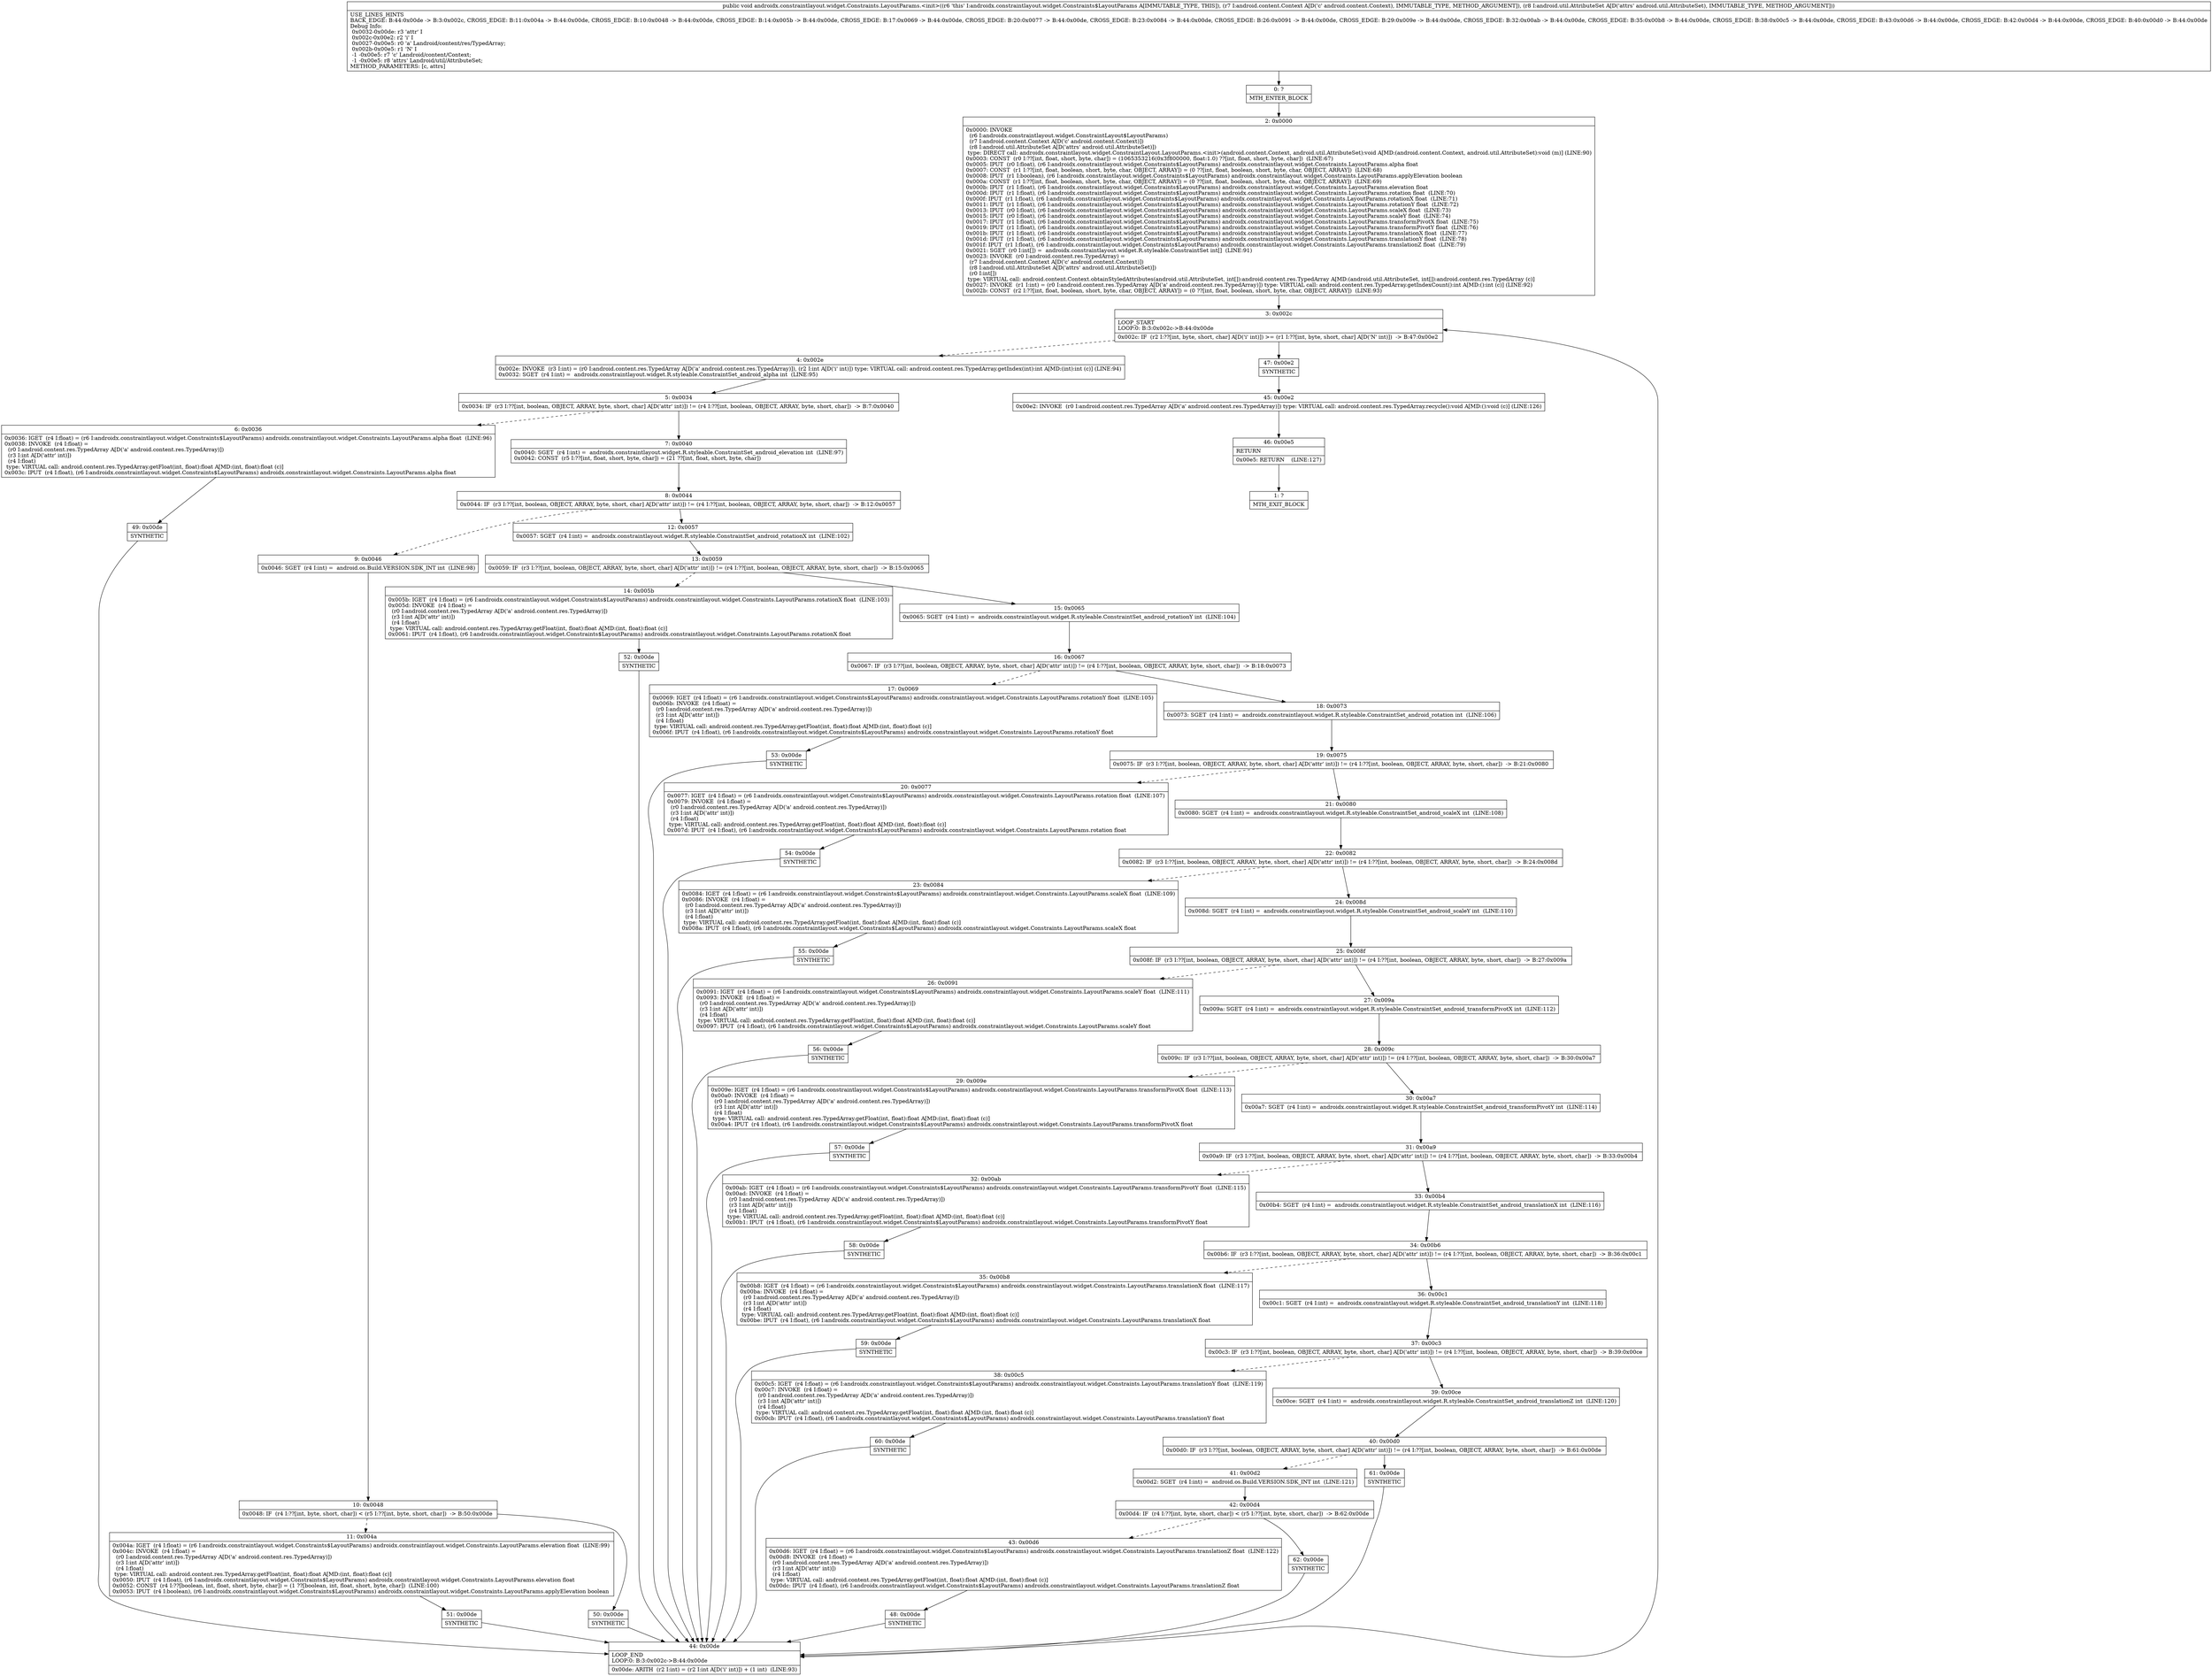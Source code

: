 digraph "CFG forandroidx.constraintlayout.widget.Constraints.LayoutParams.\<init\>(Landroid\/content\/Context;Landroid\/util\/AttributeSet;)V" {
Node_0 [shape=record,label="{0\:\ ?|MTH_ENTER_BLOCK\l}"];
Node_2 [shape=record,label="{2\:\ 0x0000|0x0000: INVOKE  \l  (r6 I:androidx.constraintlayout.widget.ConstraintLayout$LayoutParams)\l  (r7 I:android.content.Context A[D('c' android.content.Context)])\l  (r8 I:android.util.AttributeSet A[D('attrs' android.util.AttributeSet)])\l type: DIRECT call: androidx.constraintlayout.widget.ConstraintLayout.LayoutParams.\<init\>(android.content.Context, android.util.AttributeSet):void A[MD:(android.content.Context, android.util.AttributeSet):void (m)] (LINE:90)\l0x0003: CONST  (r0 I:??[int, float, short, byte, char]) = (1065353216(0x3f800000, float:1.0) ??[int, float, short, byte, char])  (LINE:67)\l0x0005: IPUT  (r0 I:float), (r6 I:androidx.constraintlayout.widget.Constraints$LayoutParams) androidx.constraintlayout.widget.Constraints.LayoutParams.alpha float \l0x0007: CONST  (r1 I:??[int, float, boolean, short, byte, char, OBJECT, ARRAY]) = (0 ??[int, float, boolean, short, byte, char, OBJECT, ARRAY])  (LINE:68)\l0x0008: IPUT  (r1 I:boolean), (r6 I:androidx.constraintlayout.widget.Constraints$LayoutParams) androidx.constraintlayout.widget.Constraints.LayoutParams.applyElevation boolean \l0x000a: CONST  (r1 I:??[int, float, boolean, short, byte, char, OBJECT, ARRAY]) = (0 ??[int, float, boolean, short, byte, char, OBJECT, ARRAY])  (LINE:69)\l0x000b: IPUT  (r1 I:float), (r6 I:androidx.constraintlayout.widget.Constraints$LayoutParams) androidx.constraintlayout.widget.Constraints.LayoutParams.elevation float \l0x000d: IPUT  (r1 I:float), (r6 I:androidx.constraintlayout.widget.Constraints$LayoutParams) androidx.constraintlayout.widget.Constraints.LayoutParams.rotation float  (LINE:70)\l0x000f: IPUT  (r1 I:float), (r6 I:androidx.constraintlayout.widget.Constraints$LayoutParams) androidx.constraintlayout.widget.Constraints.LayoutParams.rotationX float  (LINE:71)\l0x0011: IPUT  (r1 I:float), (r6 I:androidx.constraintlayout.widget.Constraints$LayoutParams) androidx.constraintlayout.widget.Constraints.LayoutParams.rotationY float  (LINE:72)\l0x0013: IPUT  (r0 I:float), (r6 I:androidx.constraintlayout.widget.Constraints$LayoutParams) androidx.constraintlayout.widget.Constraints.LayoutParams.scaleX float  (LINE:73)\l0x0015: IPUT  (r0 I:float), (r6 I:androidx.constraintlayout.widget.Constraints$LayoutParams) androidx.constraintlayout.widget.Constraints.LayoutParams.scaleY float  (LINE:74)\l0x0017: IPUT  (r1 I:float), (r6 I:androidx.constraintlayout.widget.Constraints$LayoutParams) androidx.constraintlayout.widget.Constraints.LayoutParams.transformPivotX float  (LINE:75)\l0x0019: IPUT  (r1 I:float), (r6 I:androidx.constraintlayout.widget.Constraints$LayoutParams) androidx.constraintlayout.widget.Constraints.LayoutParams.transformPivotY float  (LINE:76)\l0x001b: IPUT  (r1 I:float), (r6 I:androidx.constraintlayout.widget.Constraints$LayoutParams) androidx.constraintlayout.widget.Constraints.LayoutParams.translationX float  (LINE:77)\l0x001d: IPUT  (r1 I:float), (r6 I:androidx.constraintlayout.widget.Constraints$LayoutParams) androidx.constraintlayout.widget.Constraints.LayoutParams.translationY float  (LINE:78)\l0x001f: IPUT  (r1 I:float), (r6 I:androidx.constraintlayout.widget.Constraints$LayoutParams) androidx.constraintlayout.widget.Constraints.LayoutParams.translationZ float  (LINE:79)\l0x0021: SGET  (r0 I:int[]) =  androidx.constraintlayout.widget.R.styleable.ConstraintSet int[]  (LINE:91)\l0x0023: INVOKE  (r0 I:android.content.res.TypedArray) = \l  (r7 I:android.content.Context A[D('c' android.content.Context)])\l  (r8 I:android.util.AttributeSet A[D('attrs' android.util.AttributeSet)])\l  (r0 I:int[])\l type: VIRTUAL call: android.content.Context.obtainStyledAttributes(android.util.AttributeSet, int[]):android.content.res.TypedArray A[MD:(android.util.AttributeSet, int[]):android.content.res.TypedArray (c)]\l0x0027: INVOKE  (r1 I:int) = (r0 I:android.content.res.TypedArray A[D('a' android.content.res.TypedArray)]) type: VIRTUAL call: android.content.res.TypedArray.getIndexCount():int A[MD:():int (c)] (LINE:92)\l0x002b: CONST  (r2 I:??[int, float, boolean, short, byte, char, OBJECT, ARRAY]) = (0 ??[int, float, boolean, short, byte, char, OBJECT, ARRAY])  (LINE:93)\l}"];
Node_3 [shape=record,label="{3\:\ 0x002c|LOOP_START\lLOOP:0: B:3:0x002c\-\>B:44:0x00de\l|0x002c: IF  (r2 I:??[int, byte, short, char] A[D('i' int)]) \>= (r1 I:??[int, byte, short, char] A[D('N' int)])  \-\> B:47:0x00e2 \l}"];
Node_4 [shape=record,label="{4\:\ 0x002e|0x002e: INVOKE  (r3 I:int) = (r0 I:android.content.res.TypedArray A[D('a' android.content.res.TypedArray)]), (r2 I:int A[D('i' int)]) type: VIRTUAL call: android.content.res.TypedArray.getIndex(int):int A[MD:(int):int (c)] (LINE:94)\l0x0032: SGET  (r4 I:int) =  androidx.constraintlayout.widget.R.styleable.ConstraintSet_android_alpha int  (LINE:95)\l}"];
Node_5 [shape=record,label="{5\:\ 0x0034|0x0034: IF  (r3 I:??[int, boolean, OBJECT, ARRAY, byte, short, char] A[D('attr' int)]) != (r4 I:??[int, boolean, OBJECT, ARRAY, byte, short, char])  \-\> B:7:0x0040 \l}"];
Node_6 [shape=record,label="{6\:\ 0x0036|0x0036: IGET  (r4 I:float) = (r6 I:androidx.constraintlayout.widget.Constraints$LayoutParams) androidx.constraintlayout.widget.Constraints.LayoutParams.alpha float  (LINE:96)\l0x0038: INVOKE  (r4 I:float) = \l  (r0 I:android.content.res.TypedArray A[D('a' android.content.res.TypedArray)])\l  (r3 I:int A[D('attr' int)])\l  (r4 I:float)\l type: VIRTUAL call: android.content.res.TypedArray.getFloat(int, float):float A[MD:(int, float):float (c)]\l0x003c: IPUT  (r4 I:float), (r6 I:androidx.constraintlayout.widget.Constraints$LayoutParams) androidx.constraintlayout.widget.Constraints.LayoutParams.alpha float \l}"];
Node_49 [shape=record,label="{49\:\ 0x00de|SYNTHETIC\l}"];
Node_44 [shape=record,label="{44\:\ 0x00de|LOOP_END\lLOOP:0: B:3:0x002c\-\>B:44:0x00de\l|0x00de: ARITH  (r2 I:int) = (r2 I:int A[D('i' int)]) + (1 int)  (LINE:93)\l}"];
Node_7 [shape=record,label="{7\:\ 0x0040|0x0040: SGET  (r4 I:int) =  androidx.constraintlayout.widget.R.styleable.ConstraintSet_android_elevation int  (LINE:97)\l0x0042: CONST  (r5 I:??[int, float, short, byte, char]) = (21 ??[int, float, short, byte, char]) \l}"];
Node_8 [shape=record,label="{8\:\ 0x0044|0x0044: IF  (r3 I:??[int, boolean, OBJECT, ARRAY, byte, short, char] A[D('attr' int)]) != (r4 I:??[int, boolean, OBJECT, ARRAY, byte, short, char])  \-\> B:12:0x0057 \l}"];
Node_9 [shape=record,label="{9\:\ 0x0046|0x0046: SGET  (r4 I:int) =  android.os.Build.VERSION.SDK_INT int  (LINE:98)\l}"];
Node_10 [shape=record,label="{10\:\ 0x0048|0x0048: IF  (r4 I:??[int, byte, short, char]) \< (r5 I:??[int, byte, short, char])  \-\> B:50:0x00de \l}"];
Node_11 [shape=record,label="{11\:\ 0x004a|0x004a: IGET  (r4 I:float) = (r6 I:androidx.constraintlayout.widget.Constraints$LayoutParams) androidx.constraintlayout.widget.Constraints.LayoutParams.elevation float  (LINE:99)\l0x004c: INVOKE  (r4 I:float) = \l  (r0 I:android.content.res.TypedArray A[D('a' android.content.res.TypedArray)])\l  (r3 I:int A[D('attr' int)])\l  (r4 I:float)\l type: VIRTUAL call: android.content.res.TypedArray.getFloat(int, float):float A[MD:(int, float):float (c)]\l0x0050: IPUT  (r4 I:float), (r6 I:androidx.constraintlayout.widget.Constraints$LayoutParams) androidx.constraintlayout.widget.Constraints.LayoutParams.elevation float \l0x0052: CONST  (r4 I:??[boolean, int, float, short, byte, char]) = (1 ??[boolean, int, float, short, byte, char])  (LINE:100)\l0x0053: IPUT  (r4 I:boolean), (r6 I:androidx.constraintlayout.widget.Constraints$LayoutParams) androidx.constraintlayout.widget.Constraints.LayoutParams.applyElevation boolean \l}"];
Node_51 [shape=record,label="{51\:\ 0x00de|SYNTHETIC\l}"];
Node_50 [shape=record,label="{50\:\ 0x00de|SYNTHETIC\l}"];
Node_12 [shape=record,label="{12\:\ 0x0057|0x0057: SGET  (r4 I:int) =  androidx.constraintlayout.widget.R.styleable.ConstraintSet_android_rotationX int  (LINE:102)\l}"];
Node_13 [shape=record,label="{13\:\ 0x0059|0x0059: IF  (r3 I:??[int, boolean, OBJECT, ARRAY, byte, short, char] A[D('attr' int)]) != (r4 I:??[int, boolean, OBJECT, ARRAY, byte, short, char])  \-\> B:15:0x0065 \l}"];
Node_14 [shape=record,label="{14\:\ 0x005b|0x005b: IGET  (r4 I:float) = (r6 I:androidx.constraintlayout.widget.Constraints$LayoutParams) androidx.constraintlayout.widget.Constraints.LayoutParams.rotationX float  (LINE:103)\l0x005d: INVOKE  (r4 I:float) = \l  (r0 I:android.content.res.TypedArray A[D('a' android.content.res.TypedArray)])\l  (r3 I:int A[D('attr' int)])\l  (r4 I:float)\l type: VIRTUAL call: android.content.res.TypedArray.getFloat(int, float):float A[MD:(int, float):float (c)]\l0x0061: IPUT  (r4 I:float), (r6 I:androidx.constraintlayout.widget.Constraints$LayoutParams) androidx.constraintlayout.widget.Constraints.LayoutParams.rotationX float \l}"];
Node_52 [shape=record,label="{52\:\ 0x00de|SYNTHETIC\l}"];
Node_15 [shape=record,label="{15\:\ 0x0065|0x0065: SGET  (r4 I:int) =  androidx.constraintlayout.widget.R.styleable.ConstraintSet_android_rotationY int  (LINE:104)\l}"];
Node_16 [shape=record,label="{16\:\ 0x0067|0x0067: IF  (r3 I:??[int, boolean, OBJECT, ARRAY, byte, short, char] A[D('attr' int)]) != (r4 I:??[int, boolean, OBJECT, ARRAY, byte, short, char])  \-\> B:18:0x0073 \l}"];
Node_17 [shape=record,label="{17\:\ 0x0069|0x0069: IGET  (r4 I:float) = (r6 I:androidx.constraintlayout.widget.Constraints$LayoutParams) androidx.constraintlayout.widget.Constraints.LayoutParams.rotationY float  (LINE:105)\l0x006b: INVOKE  (r4 I:float) = \l  (r0 I:android.content.res.TypedArray A[D('a' android.content.res.TypedArray)])\l  (r3 I:int A[D('attr' int)])\l  (r4 I:float)\l type: VIRTUAL call: android.content.res.TypedArray.getFloat(int, float):float A[MD:(int, float):float (c)]\l0x006f: IPUT  (r4 I:float), (r6 I:androidx.constraintlayout.widget.Constraints$LayoutParams) androidx.constraintlayout.widget.Constraints.LayoutParams.rotationY float \l}"];
Node_53 [shape=record,label="{53\:\ 0x00de|SYNTHETIC\l}"];
Node_18 [shape=record,label="{18\:\ 0x0073|0x0073: SGET  (r4 I:int) =  androidx.constraintlayout.widget.R.styleable.ConstraintSet_android_rotation int  (LINE:106)\l}"];
Node_19 [shape=record,label="{19\:\ 0x0075|0x0075: IF  (r3 I:??[int, boolean, OBJECT, ARRAY, byte, short, char] A[D('attr' int)]) != (r4 I:??[int, boolean, OBJECT, ARRAY, byte, short, char])  \-\> B:21:0x0080 \l}"];
Node_20 [shape=record,label="{20\:\ 0x0077|0x0077: IGET  (r4 I:float) = (r6 I:androidx.constraintlayout.widget.Constraints$LayoutParams) androidx.constraintlayout.widget.Constraints.LayoutParams.rotation float  (LINE:107)\l0x0079: INVOKE  (r4 I:float) = \l  (r0 I:android.content.res.TypedArray A[D('a' android.content.res.TypedArray)])\l  (r3 I:int A[D('attr' int)])\l  (r4 I:float)\l type: VIRTUAL call: android.content.res.TypedArray.getFloat(int, float):float A[MD:(int, float):float (c)]\l0x007d: IPUT  (r4 I:float), (r6 I:androidx.constraintlayout.widget.Constraints$LayoutParams) androidx.constraintlayout.widget.Constraints.LayoutParams.rotation float \l}"];
Node_54 [shape=record,label="{54\:\ 0x00de|SYNTHETIC\l}"];
Node_21 [shape=record,label="{21\:\ 0x0080|0x0080: SGET  (r4 I:int) =  androidx.constraintlayout.widget.R.styleable.ConstraintSet_android_scaleX int  (LINE:108)\l}"];
Node_22 [shape=record,label="{22\:\ 0x0082|0x0082: IF  (r3 I:??[int, boolean, OBJECT, ARRAY, byte, short, char] A[D('attr' int)]) != (r4 I:??[int, boolean, OBJECT, ARRAY, byte, short, char])  \-\> B:24:0x008d \l}"];
Node_23 [shape=record,label="{23\:\ 0x0084|0x0084: IGET  (r4 I:float) = (r6 I:androidx.constraintlayout.widget.Constraints$LayoutParams) androidx.constraintlayout.widget.Constraints.LayoutParams.scaleX float  (LINE:109)\l0x0086: INVOKE  (r4 I:float) = \l  (r0 I:android.content.res.TypedArray A[D('a' android.content.res.TypedArray)])\l  (r3 I:int A[D('attr' int)])\l  (r4 I:float)\l type: VIRTUAL call: android.content.res.TypedArray.getFloat(int, float):float A[MD:(int, float):float (c)]\l0x008a: IPUT  (r4 I:float), (r6 I:androidx.constraintlayout.widget.Constraints$LayoutParams) androidx.constraintlayout.widget.Constraints.LayoutParams.scaleX float \l}"];
Node_55 [shape=record,label="{55\:\ 0x00de|SYNTHETIC\l}"];
Node_24 [shape=record,label="{24\:\ 0x008d|0x008d: SGET  (r4 I:int) =  androidx.constraintlayout.widget.R.styleable.ConstraintSet_android_scaleY int  (LINE:110)\l}"];
Node_25 [shape=record,label="{25\:\ 0x008f|0x008f: IF  (r3 I:??[int, boolean, OBJECT, ARRAY, byte, short, char] A[D('attr' int)]) != (r4 I:??[int, boolean, OBJECT, ARRAY, byte, short, char])  \-\> B:27:0x009a \l}"];
Node_26 [shape=record,label="{26\:\ 0x0091|0x0091: IGET  (r4 I:float) = (r6 I:androidx.constraintlayout.widget.Constraints$LayoutParams) androidx.constraintlayout.widget.Constraints.LayoutParams.scaleY float  (LINE:111)\l0x0093: INVOKE  (r4 I:float) = \l  (r0 I:android.content.res.TypedArray A[D('a' android.content.res.TypedArray)])\l  (r3 I:int A[D('attr' int)])\l  (r4 I:float)\l type: VIRTUAL call: android.content.res.TypedArray.getFloat(int, float):float A[MD:(int, float):float (c)]\l0x0097: IPUT  (r4 I:float), (r6 I:androidx.constraintlayout.widget.Constraints$LayoutParams) androidx.constraintlayout.widget.Constraints.LayoutParams.scaleY float \l}"];
Node_56 [shape=record,label="{56\:\ 0x00de|SYNTHETIC\l}"];
Node_27 [shape=record,label="{27\:\ 0x009a|0x009a: SGET  (r4 I:int) =  androidx.constraintlayout.widget.R.styleable.ConstraintSet_android_transformPivotX int  (LINE:112)\l}"];
Node_28 [shape=record,label="{28\:\ 0x009c|0x009c: IF  (r3 I:??[int, boolean, OBJECT, ARRAY, byte, short, char] A[D('attr' int)]) != (r4 I:??[int, boolean, OBJECT, ARRAY, byte, short, char])  \-\> B:30:0x00a7 \l}"];
Node_29 [shape=record,label="{29\:\ 0x009e|0x009e: IGET  (r4 I:float) = (r6 I:androidx.constraintlayout.widget.Constraints$LayoutParams) androidx.constraintlayout.widget.Constraints.LayoutParams.transformPivotX float  (LINE:113)\l0x00a0: INVOKE  (r4 I:float) = \l  (r0 I:android.content.res.TypedArray A[D('a' android.content.res.TypedArray)])\l  (r3 I:int A[D('attr' int)])\l  (r4 I:float)\l type: VIRTUAL call: android.content.res.TypedArray.getFloat(int, float):float A[MD:(int, float):float (c)]\l0x00a4: IPUT  (r4 I:float), (r6 I:androidx.constraintlayout.widget.Constraints$LayoutParams) androidx.constraintlayout.widget.Constraints.LayoutParams.transformPivotX float \l}"];
Node_57 [shape=record,label="{57\:\ 0x00de|SYNTHETIC\l}"];
Node_30 [shape=record,label="{30\:\ 0x00a7|0x00a7: SGET  (r4 I:int) =  androidx.constraintlayout.widget.R.styleable.ConstraintSet_android_transformPivotY int  (LINE:114)\l}"];
Node_31 [shape=record,label="{31\:\ 0x00a9|0x00a9: IF  (r3 I:??[int, boolean, OBJECT, ARRAY, byte, short, char] A[D('attr' int)]) != (r4 I:??[int, boolean, OBJECT, ARRAY, byte, short, char])  \-\> B:33:0x00b4 \l}"];
Node_32 [shape=record,label="{32\:\ 0x00ab|0x00ab: IGET  (r4 I:float) = (r6 I:androidx.constraintlayout.widget.Constraints$LayoutParams) androidx.constraintlayout.widget.Constraints.LayoutParams.transformPivotY float  (LINE:115)\l0x00ad: INVOKE  (r4 I:float) = \l  (r0 I:android.content.res.TypedArray A[D('a' android.content.res.TypedArray)])\l  (r3 I:int A[D('attr' int)])\l  (r4 I:float)\l type: VIRTUAL call: android.content.res.TypedArray.getFloat(int, float):float A[MD:(int, float):float (c)]\l0x00b1: IPUT  (r4 I:float), (r6 I:androidx.constraintlayout.widget.Constraints$LayoutParams) androidx.constraintlayout.widget.Constraints.LayoutParams.transformPivotY float \l}"];
Node_58 [shape=record,label="{58\:\ 0x00de|SYNTHETIC\l}"];
Node_33 [shape=record,label="{33\:\ 0x00b4|0x00b4: SGET  (r4 I:int) =  androidx.constraintlayout.widget.R.styleable.ConstraintSet_android_translationX int  (LINE:116)\l}"];
Node_34 [shape=record,label="{34\:\ 0x00b6|0x00b6: IF  (r3 I:??[int, boolean, OBJECT, ARRAY, byte, short, char] A[D('attr' int)]) != (r4 I:??[int, boolean, OBJECT, ARRAY, byte, short, char])  \-\> B:36:0x00c1 \l}"];
Node_35 [shape=record,label="{35\:\ 0x00b8|0x00b8: IGET  (r4 I:float) = (r6 I:androidx.constraintlayout.widget.Constraints$LayoutParams) androidx.constraintlayout.widget.Constraints.LayoutParams.translationX float  (LINE:117)\l0x00ba: INVOKE  (r4 I:float) = \l  (r0 I:android.content.res.TypedArray A[D('a' android.content.res.TypedArray)])\l  (r3 I:int A[D('attr' int)])\l  (r4 I:float)\l type: VIRTUAL call: android.content.res.TypedArray.getFloat(int, float):float A[MD:(int, float):float (c)]\l0x00be: IPUT  (r4 I:float), (r6 I:androidx.constraintlayout.widget.Constraints$LayoutParams) androidx.constraintlayout.widget.Constraints.LayoutParams.translationX float \l}"];
Node_59 [shape=record,label="{59\:\ 0x00de|SYNTHETIC\l}"];
Node_36 [shape=record,label="{36\:\ 0x00c1|0x00c1: SGET  (r4 I:int) =  androidx.constraintlayout.widget.R.styleable.ConstraintSet_android_translationY int  (LINE:118)\l}"];
Node_37 [shape=record,label="{37\:\ 0x00c3|0x00c3: IF  (r3 I:??[int, boolean, OBJECT, ARRAY, byte, short, char] A[D('attr' int)]) != (r4 I:??[int, boolean, OBJECT, ARRAY, byte, short, char])  \-\> B:39:0x00ce \l}"];
Node_38 [shape=record,label="{38\:\ 0x00c5|0x00c5: IGET  (r4 I:float) = (r6 I:androidx.constraintlayout.widget.Constraints$LayoutParams) androidx.constraintlayout.widget.Constraints.LayoutParams.translationY float  (LINE:119)\l0x00c7: INVOKE  (r4 I:float) = \l  (r0 I:android.content.res.TypedArray A[D('a' android.content.res.TypedArray)])\l  (r3 I:int A[D('attr' int)])\l  (r4 I:float)\l type: VIRTUAL call: android.content.res.TypedArray.getFloat(int, float):float A[MD:(int, float):float (c)]\l0x00cb: IPUT  (r4 I:float), (r6 I:androidx.constraintlayout.widget.Constraints$LayoutParams) androidx.constraintlayout.widget.Constraints.LayoutParams.translationY float \l}"];
Node_60 [shape=record,label="{60\:\ 0x00de|SYNTHETIC\l}"];
Node_39 [shape=record,label="{39\:\ 0x00ce|0x00ce: SGET  (r4 I:int) =  androidx.constraintlayout.widget.R.styleable.ConstraintSet_android_translationZ int  (LINE:120)\l}"];
Node_40 [shape=record,label="{40\:\ 0x00d0|0x00d0: IF  (r3 I:??[int, boolean, OBJECT, ARRAY, byte, short, char] A[D('attr' int)]) != (r4 I:??[int, boolean, OBJECT, ARRAY, byte, short, char])  \-\> B:61:0x00de \l}"];
Node_41 [shape=record,label="{41\:\ 0x00d2|0x00d2: SGET  (r4 I:int) =  android.os.Build.VERSION.SDK_INT int  (LINE:121)\l}"];
Node_42 [shape=record,label="{42\:\ 0x00d4|0x00d4: IF  (r4 I:??[int, byte, short, char]) \< (r5 I:??[int, byte, short, char])  \-\> B:62:0x00de \l}"];
Node_43 [shape=record,label="{43\:\ 0x00d6|0x00d6: IGET  (r4 I:float) = (r6 I:androidx.constraintlayout.widget.Constraints$LayoutParams) androidx.constraintlayout.widget.Constraints.LayoutParams.translationZ float  (LINE:122)\l0x00d8: INVOKE  (r4 I:float) = \l  (r0 I:android.content.res.TypedArray A[D('a' android.content.res.TypedArray)])\l  (r3 I:int A[D('attr' int)])\l  (r4 I:float)\l type: VIRTUAL call: android.content.res.TypedArray.getFloat(int, float):float A[MD:(int, float):float (c)]\l0x00dc: IPUT  (r4 I:float), (r6 I:androidx.constraintlayout.widget.Constraints$LayoutParams) androidx.constraintlayout.widget.Constraints.LayoutParams.translationZ float \l}"];
Node_48 [shape=record,label="{48\:\ 0x00de|SYNTHETIC\l}"];
Node_62 [shape=record,label="{62\:\ 0x00de|SYNTHETIC\l}"];
Node_61 [shape=record,label="{61\:\ 0x00de|SYNTHETIC\l}"];
Node_47 [shape=record,label="{47\:\ 0x00e2|SYNTHETIC\l}"];
Node_45 [shape=record,label="{45\:\ 0x00e2|0x00e2: INVOKE  (r0 I:android.content.res.TypedArray A[D('a' android.content.res.TypedArray)]) type: VIRTUAL call: android.content.res.TypedArray.recycle():void A[MD:():void (c)] (LINE:126)\l}"];
Node_46 [shape=record,label="{46\:\ 0x00e5|RETURN\l|0x00e5: RETURN    (LINE:127)\l}"];
Node_1 [shape=record,label="{1\:\ ?|MTH_EXIT_BLOCK\l}"];
MethodNode[shape=record,label="{public void androidx.constraintlayout.widget.Constraints.LayoutParams.\<init\>((r6 'this' I:androidx.constraintlayout.widget.Constraints$LayoutParams A[IMMUTABLE_TYPE, THIS]), (r7 I:android.content.Context A[D('c' android.content.Context), IMMUTABLE_TYPE, METHOD_ARGUMENT]), (r8 I:android.util.AttributeSet A[D('attrs' android.util.AttributeSet), IMMUTABLE_TYPE, METHOD_ARGUMENT]))  | USE_LINES_HINTS\lBACK_EDGE: B:44:0x00de \-\> B:3:0x002c, CROSS_EDGE: B:11:0x004a \-\> B:44:0x00de, CROSS_EDGE: B:10:0x0048 \-\> B:44:0x00de, CROSS_EDGE: B:14:0x005b \-\> B:44:0x00de, CROSS_EDGE: B:17:0x0069 \-\> B:44:0x00de, CROSS_EDGE: B:20:0x0077 \-\> B:44:0x00de, CROSS_EDGE: B:23:0x0084 \-\> B:44:0x00de, CROSS_EDGE: B:26:0x0091 \-\> B:44:0x00de, CROSS_EDGE: B:29:0x009e \-\> B:44:0x00de, CROSS_EDGE: B:32:0x00ab \-\> B:44:0x00de, CROSS_EDGE: B:35:0x00b8 \-\> B:44:0x00de, CROSS_EDGE: B:38:0x00c5 \-\> B:44:0x00de, CROSS_EDGE: B:43:0x00d6 \-\> B:44:0x00de, CROSS_EDGE: B:42:0x00d4 \-\> B:44:0x00de, CROSS_EDGE: B:40:0x00d0 \-\> B:44:0x00de\lDebug Info:\l  0x0032\-0x00de: r3 'attr' I\l  0x002c\-0x00e2: r2 'i' I\l  0x0027\-0x00e5: r0 'a' Landroid\/content\/res\/TypedArray;\l  0x002b\-0x00e5: r1 'N' I\l  \-1 \-0x00e5: r7 'c' Landroid\/content\/Context;\l  \-1 \-0x00e5: r8 'attrs' Landroid\/util\/AttributeSet;\lMETHOD_PARAMETERS: [c, attrs]\l}"];
MethodNode -> Node_0;Node_0 -> Node_2;
Node_2 -> Node_3;
Node_3 -> Node_4[style=dashed];
Node_3 -> Node_47;
Node_4 -> Node_5;
Node_5 -> Node_6[style=dashed];
Node_5 -> Node_7;
Node_6 -> Node_49;
Node_49 -> Node_44;
Node_44 -> Node_3;
Node_7 -> Node_8;
Node_8 -> Node_9[style=dashed];
Node_8 -> Node_12;
Node_9 -> Node_10;
Node_10 -> Node_11[style=dashed];
Node_10 -> Node_50;
Node_11 -> Node_51;
Node_51 -> Node_44;
Node_50 -> Node_44;
Node_12 -> Node_13;
Node_13 -> Node_14[style=dashed];
Node_13 -> Node_15;
Node_14 -> Node_52;
Node_52 -> Node_44;
Node_15 -> Node_16;
Node_16 -> Node_17[style=dashed];
Node_16 -> Node_18;
Node_17 -> Node_53;
Node_53 -> Node_44;
Node_18 -> Node_19;
Node_19 -> Node_20[style=dashed];
Node_19 -> Node_21;
Node_20 -> Node_54;
Node_54 -> Node_44;
Node_21 -> Node_22;
Node_22 -> Node_23[style=dashed];
Node_22 -> Node_24;
Node_23 -> Node_55;
Node_55 -> Node_44;
Node_24 -> Node_25;
Node_25 -> Node_26[style=dashed];
Node_25 -> Node_27;
Node_26 -> Node_56;
Node_56 -> Node_44;
Node_27 -> Node_28;
Node_28 -> Node_29[style=dashed];
Node_28 -> Node_30;
Node_29 -> Node_57;
Node_57 -> Node_44;
Node_30 -> Node_31;
Node_31 -> Node_32[style=dashed];
Node_31 -> Node_33;
Node_32 -> Node_58;
Node_58 -> Node_44;
Node_33 -> Node_34;
Node_34 -> Node_35[style=dashed];
Node_34 -> Node_36;
Node_35 -> Node_59;
Node_59 -> Node_44;
Node_36 -> Node_37;
Node_37 -> Node_38[style=dashed];
Node_37 -> Node_39;
Node_38 -> Node_60;
Node_60 -> Node_44;
Node_39 -> Node_40;
Node_40 -> Node_41[style=dashed];
Node_40 -> Node_61;
Node_41 -> Node_42;
Node_42 -> Node_43[style=dashed];
Node_42 -> Node_62;
Node_43 -> Node_48;
Node_48 -> Node_44;
Node_62 -> Node_44;
Node_61 -> Node_44;
Node_47 -> Node_45;
Node_45 -> Node_46;
Node_46 -> Node_1;
}

